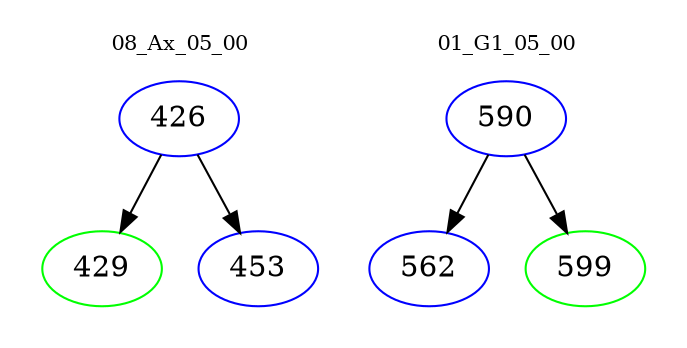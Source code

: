 digraph{
subgraph cluster_0 {
color = white
label = "08_Ax_05_00";
fontsize=10;
T0_426 [label="426", color="blue"]
T0_426 -> T0_429 [color="black"]
T0_429 [label="429", color="green"]
T0_426 -> T0_453 [color="black"]
T0_453 [label="453", color="blue"]
}
subgraph cluster_1 {
color = white
label = "01_G1_05_00";
fontsize=10;
T1_590 [label="590", color="blue"]
T1_590 -> T1_562 [color="black"]
T1_562 [label="562", color="blue"]
T1_590 -> T1_599 [color="black"]
T1_599 [label="599", color="green"]
}
}
